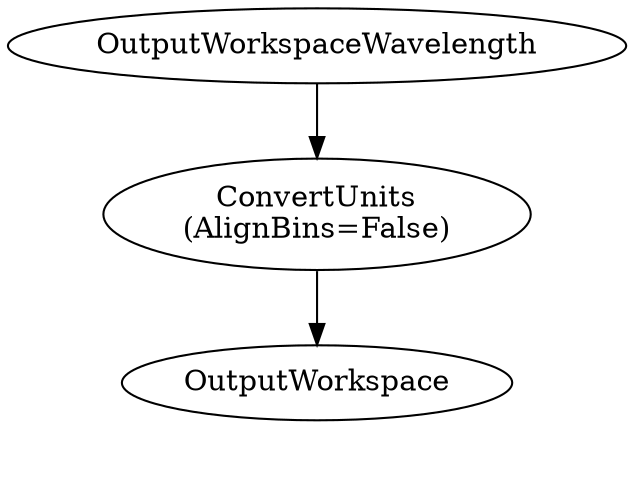 digraph ReflectometryReductionOne {
label = "\n"
 //$global_style

subgraph params {
 //$param_style
  inputWorkspace     [label="OutputWorkspaceWavelength", group=g1]
  outputWorkspace    [label="OutputWorkspace"]
}

subgraph decisions {
 //$decision_style
}

subgraph algorithms {
 //$algorithm_style
  convertUnits  [label="ConvertUnits\n(AlignBins=False)", group=g1]
}

subgraph processes {
 //$process_style
}

subgraph values {
 //$value_style
}

inputWorkspace     -> convertUnits
convertUnits       ->  outputWorkspace

}

